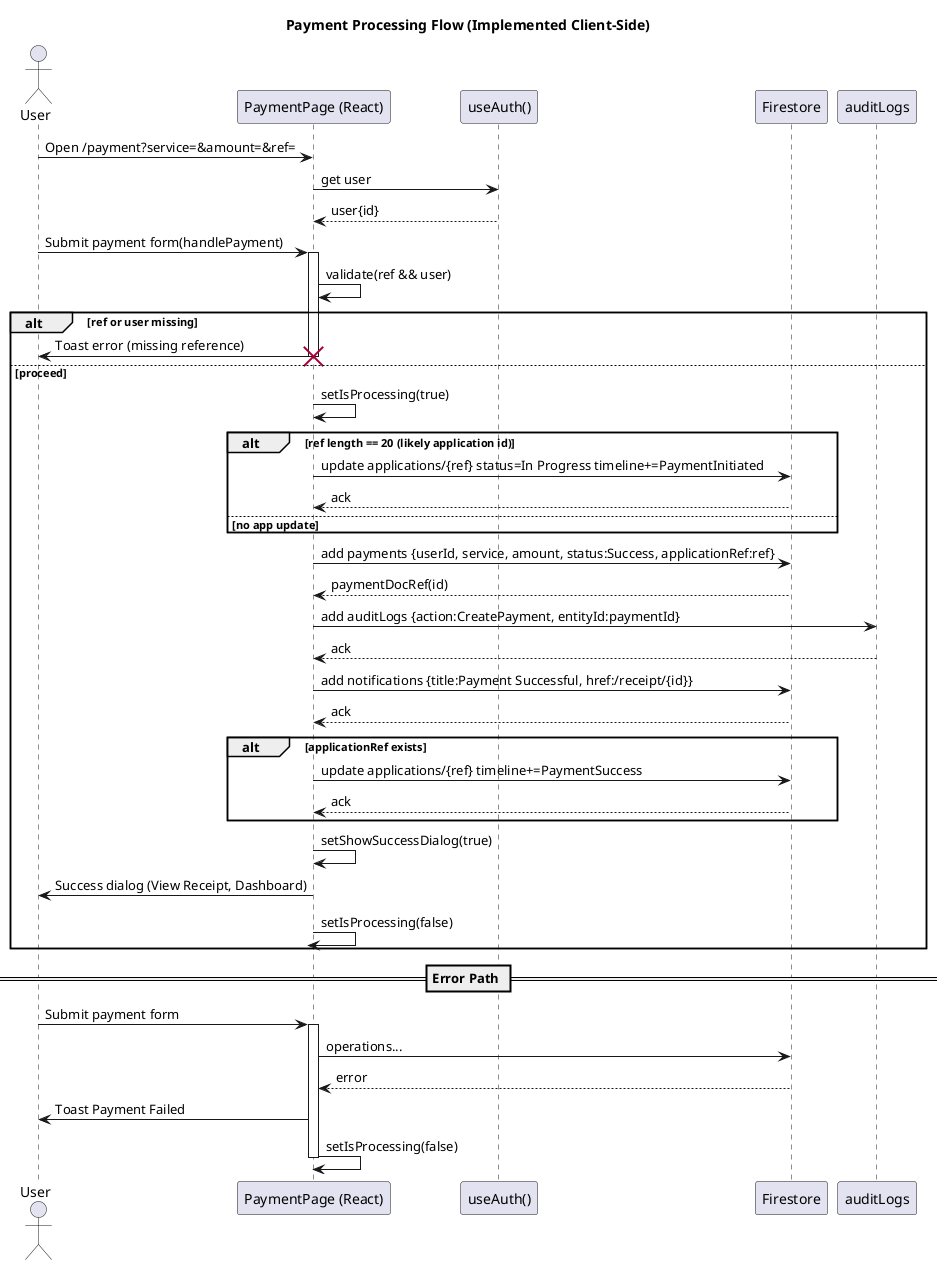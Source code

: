 @startuml payment_flow
title Payment Processing Flow (Implemented Client-Side)
' =====================================================================
' Based on src/app/payment/page.tsx logic
' =====================================================================
actor User
participant UI as "PaymentPage (React)"
participant Auth as "useAuth()"
participant FS as "Firestore"
participant AUD as "auditLogs"

User -> UI: Open /payment?service=&amount=&ref=
UI -> Auth: get user
Auth --> UI: user{id}
User -> UI: Submit payment form(handlePayment)
activate UI
UI -> UI: validate(ref && user)
alt ref or user missing
  UI -> User: Toast error (missing reference)
  deactivate UI
  destroy UI
else proceed
  UI -> UI: setIsProcessing(true)
  alt ref length == 20 (likely application id)
    UI -> FS: update applications/{ref} status=In Progress timeline+=PaymentInitiated
      FS --> UI: ack
  else no app update
  end
  UI -> FS: add payments {userId, service, amount, status:Success, applicationRef:ref}
  FS --> UI: paymentDocRef(id)
  UI -> AUD: add auditLogs {action:CreatePayment, entityId:paymentId}
  AUD --> UI: ack
  UI -> FS: add notifications {title:Payment Successful, href:/receipt/{id}}
  FS --> UI: ack
  alt applicationRef exists
    UI -> FS: update applications/{ref} timeline+=PaymentSuccess
    FS --> UI: ack
  end
  UI -> UI: setShowSuccessDialog(true)
  UI -> User: Success dialog (View Receipt, Dashboard)
  UI -> UI: setIsProcessing(false)
  deactivate UI
end
== Error Path ==
User -> UI: Submit payment form
activate UI
UI -> FS: operations...
FS --> UI: error
UI -> User: Toast Payment Failed
UI -> UI: setIsProcessing(false)
deactivate UI
@enduml
